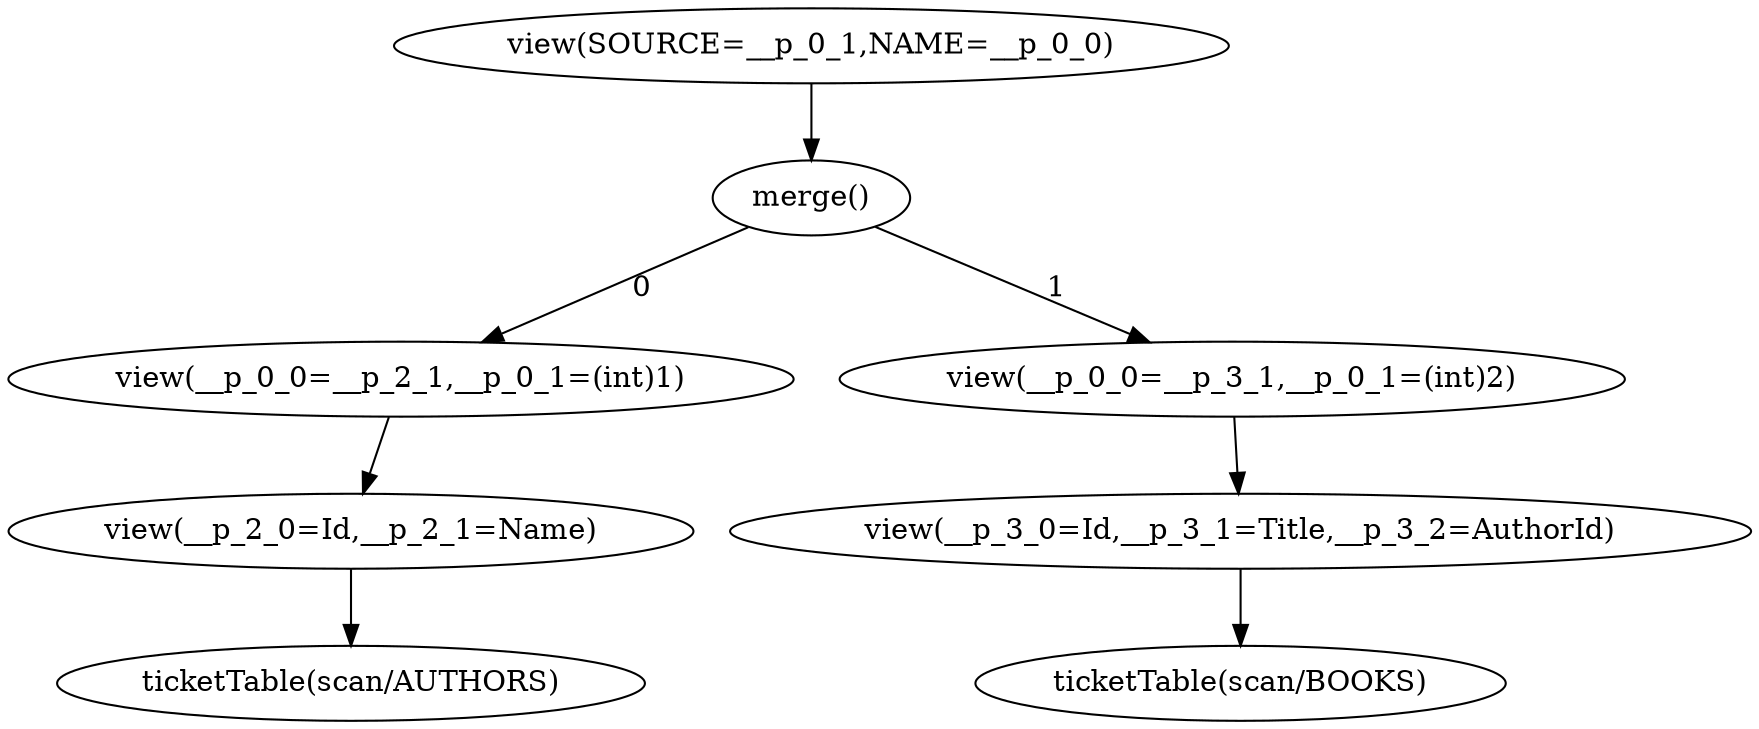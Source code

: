 digraph {
"op_0" ["label"="ticketTable(scan/AUTHORS)"]
"op_1" ["label"="ticketTable(scan/BOOKS)"]
"op_2" ["label"="view(__p_2_0=Id,__p_2_1=Name)"]
"op_3" ["label"="view(__p_3_0=Id,__p_3_1=Title,__p_3_2=AuthorId)"]
"op_4" ["label"="view(__p_0_0=__p_2_1,__p_0_1=(int)1)"]
"op_5" ["label"="view(__p_0_0=__p_3_1,__p_0_1=(int)2)"]
"op_6" ["label"="merge()"]
"op_7" ["label"="view(SOURCE=__p_0_1,NAME=__p_0_0)"]
"op_2" -> "op_0"
"op_3" -> "op_1"
"op_4" -> "op_2"
"op_5" -> "op_3"
"op_6" -> "op_4" ["label"="0"]
"op_6" -> "op_5" ["label"="1"]
"op_7" -> "op_6"
}